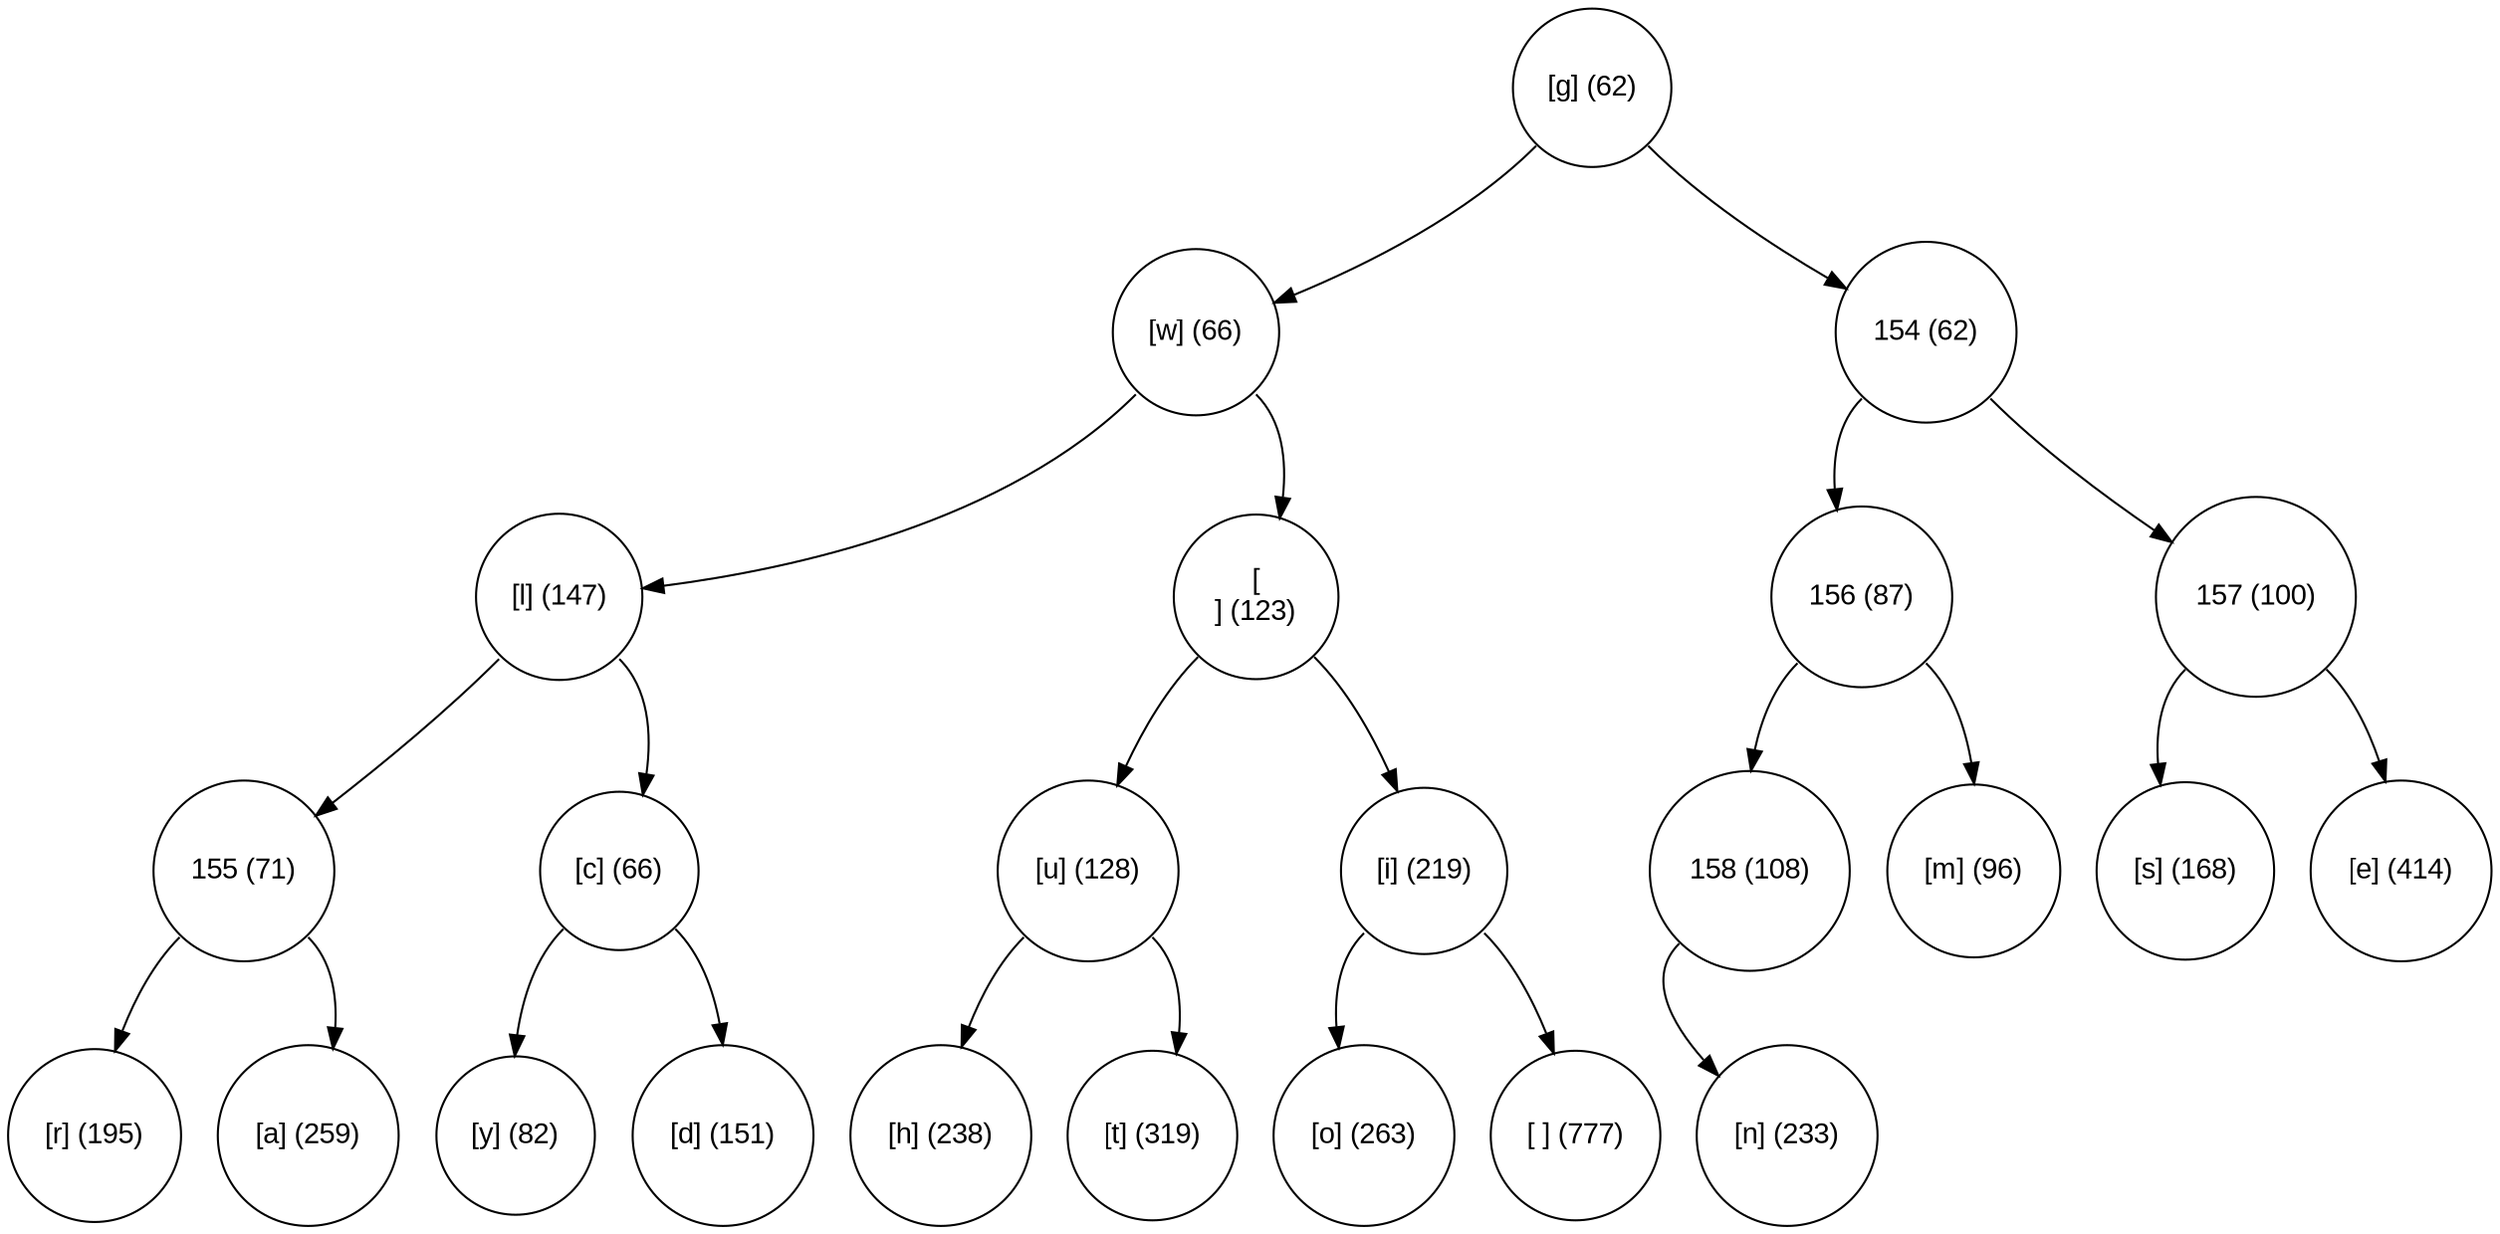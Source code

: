 digraph move_down {
	node [fontname="Arial", shape="circle", width=0.5]; 

	0 [label = "[g] (62)"];
	0:sw -> 1;
	1 [label = "[w] (66)"];
	1:sw -> 3;
	3 [label = "[l] (147)"];
	3:sw -> 7;
	7 [label = "155 (71)"];
	7:sw -> 15;
	15 [label = "[r] (195)"];
	7:se -> 16;
	16 [label = "[a] (259)"];
	3:se -> 8;
	8 [label = "[c] (66)"];
	8:sw -> 17;
	17 [label = "[y] (82)"];
	8:se -> 18;
	18 [label = "[d] (151)"];
	1:se -> 4;
	4 [label = "[
] (123)"];
	4:sw -> 9;
	9 [label = "[u] (128)"];
	9:sw -> 19;
	19 [label = "[h] (238)"];
	9:se -> 20;
	20 [label = "[t] (319)"];
	4:se -> 10;
	10 [label = "[i] (219)"];
	10:sw -> 21;
	21 [label = "[o] (263)"];
	10:se -> 22;
	22 [label = "[ ] (777)"];
	0:se -> 2;
	2 [label = "154 (62)"];
	2:sw -> 5;
	5 [label = "156 (87)"];
	5:sw -> 11;
	11 [label = "158 (108)"];
	11:sw -> 23;
	23 [label = "[n] (233)"];
	5:se -> 12;
	12 [label = "[m] (96)"];
	2:se -> 6;
	6 [label = "157 (100)"];
	6:sw -> 13;
	13 [label = "[s] (168)"];
	6:se -> 14;
	14 [label = "[e] (414)"];
}
